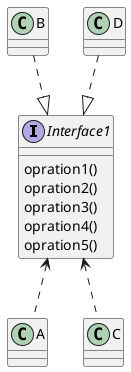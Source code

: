@startuml
'https://plantuml.com/class-diagram
interface Interface1{
 opration1()
 opration2()
 opration3()
 opration4()
 opration5()
}

class A
class C
class B
class D

B ..|> Interface1
D ..|> Interface1

Interface1 <.. A
Interface1 <.. C


@enduml
